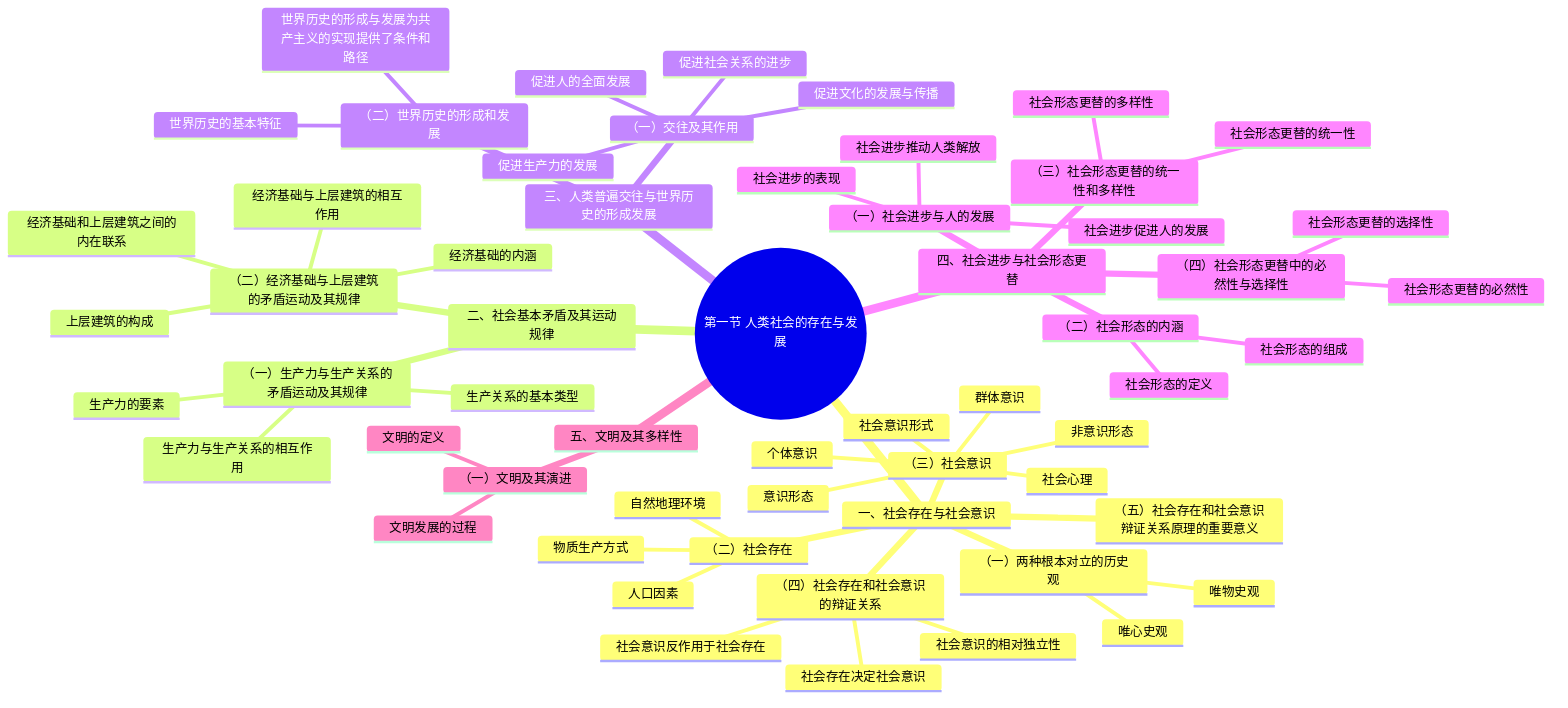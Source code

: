 mindmap
	root((第一节 人类社会的存在与发展))
		一、社会存在与社会意识
			（一）两种根本对立的历史观
				唯物史观
				唯心史观
			（二）社会存在
				自然地理环境
				人口因素
				物质生产方式
			（三）社会意识
				个体意识
				群体意识
				社会心理
				社会意识形式
				意识形态
				非意识形态
			（四）社会存在和社会意识的辩证关系
				社会存在决定社会意识
				社会意识反作用于社会存在
				社会意识的相对独立性
			（五）社会存在和社会意识辩证关系原理的重要意义
		二、社会基本矛盾及其运动规律
			（一）生产力与生产关系的矛盾运动及其规律
				生产力的要素
				生产关系的基本类型
				生产力与生产关系的相互作用
			（二）经济基础与上层建筑的矛盾运动及其规律
				经济基础的内涵
				上层建筑的构成
				经济基础与上层建筑的相互作用
				经济基础和上层建筑之间的内在联系
		三、人类普遍交往与世界历史的形成发展
			（一）交往及其作用
				促进生产力的发展
				促进社会关系的进步
				促进文化的发展与传播
				促进人的全面发展
			（二）世界历史的形成和发展
				世界历史的基本特征
				世界历史的形成与发展为共产主义的实现提供了条件和路径
		四、社会进步与社会形态更替
			（一）社会进步与人的发展
				社会进步的表现
				社会进步促进人的发展
				社会进步推动人类解放
			（二）社会形态的内涵
				社会形态的定义
				社会形态的组成
			（三）社会形态更替的统一性和多样性
				社会形态更替的统一性
				社会形态更替的多样性
			（四）社会形态更替中的必然性与选择性
				社会形态更替的必然性
				社会形态更替的选择性
		五、文明及其多样性
			（一）文明及其演进
				文明的定义
				文明发展的过程